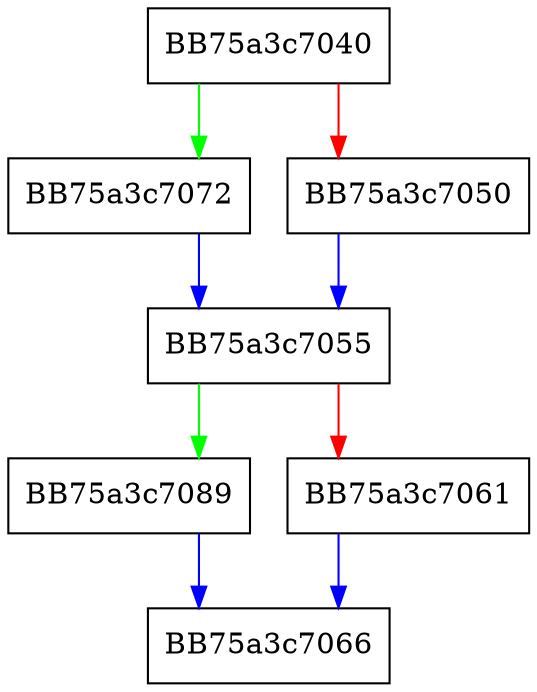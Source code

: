digraph _Check_rehash_required_1 {
  node [shape="box"];
  graph [splines=ortho];
  BB75a3c7040 -> BB75a3c7072 [color="green"];
  BB75a3c7040 -> BB75a3c7050 [color="red"];
  BB75a3c7050 -> BB75a3c7055 [color="blue"];
  BB75a3c7055 -> BB75a3c7089 [color="green"];
  BB75a3c7055 -> BB75a3c7061 [color="red"];
  BB75a3c7061 -> BB75a3c7066 [color="blue"];
  BB75a3c7072 -> BB75a3c7055 [color="blue"];
  BB75a3c7089 -> BB75a3c7066 [color="blue"];
}